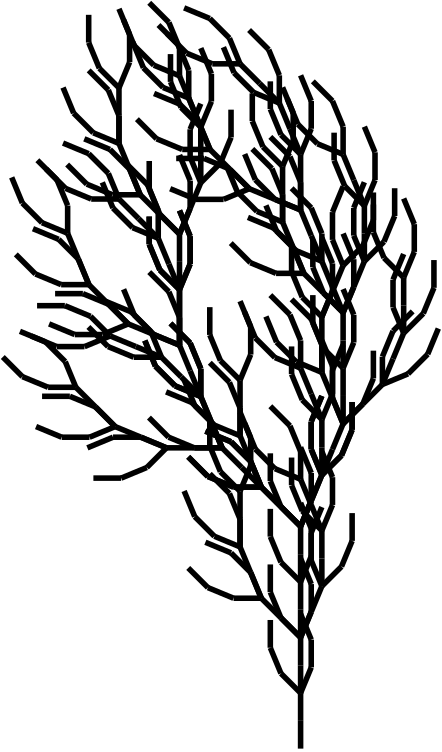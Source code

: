 <?xml version="1.0"?>
<!DOCTYPE ipe SYSTEM "ipe.dtd">
<ipe version="70212" creator="svgtoipe 20240516">
<ipestyle>
<layout paper="183 295" frame="183 295" origin="0 0" crop="no"/>
<opacity name="10%" value="0.10"/>
<opacity name="20%" value="0.20"/>
<opacity name="30%" value="0.30"/>
<opacity name="40%" value="0.40"/>
<opacity name="50%" value="0.50"/>
<opacity name="60%" value="0.60"/>
<opacity name="70%" value="0.70"/>
<opacity name="80%" value="0.80"/>
<opacity name="90%" value="0.90"/>
<pathstyle cap="0" join="0" fillrule="wind"/>
</ipestyle>
<page>
<group matrix="1 0 0 -1 -549 508">
<path stroke="0 0 0" pen="2">
669 495 m 669 485 l
</path>
<path stroke="0 0 0" pen="2">
669 485 m 669 475 l
</path>
<path stroke="0 0 0" pen="2">
669 475 m 661.929 467.929 l
</path>
<path stroke="0 0 0" pen="2">
661.929 467.929 m 658.102 458.69 l
</path>
<path stroke="0 0 0" pen="2">
658.102 458.69 m 658.102 448.69 l
</path>
<path stroke="0 0 0" pen="2">
669 475 m 672.827 465.761 l
</path>
<path stroke="0 0 0" pen="2">
672.827 465.761 m 672.827 455.761 l
</path>
<path stroke="0 0 0" pen="2">
672.827 455.761 m 669 446.522 l
</path>
<path stroke="0 0 0" pen="2">
669 475 m 669 465 l
</path>
<path stroke="0 0 0" pen="2">
669 465 m 669 455 l
</path>
<path stroke="0 0 0" pen="2">
669 455 m 661.929 447.929 l
</path>
<path stroke="0 0 0" pen="2">
661.929 447.929 m 658.102 438.69 l
</path>
<path stroke="0 0 0" pen="2">
658.102 438.69 m 658.102 428.69 l
</path>
<path stroke="0 0 0" pen="2">
669 455 m 672.827 445.761 l
</path>
<path stroke="0 0 0" pen="2">
672.827 445.761 m 672.827 435.761 l
</path>
<path stroke="0 0 0" pen="2">
672.827 435.761 m 669 426.522 l
</path>
<path stroke="0 0 0" pen="2">
669 455 m 661.929 447.929 l
</path>
<path stroke="0 0 0" pen="2">
661.929 447.929 m 654.858 440.858 l
</path>
<path stroke="0 0 0" pen="2">
654.858 440.858 m 644.858 440.858 l
</path>
<path stroke="0 0 0" pen="2">
644.858 440.858 m 635.619 437.031 l
</path>
<path stroke="0 0 0" pen="2">
635.619 437.031 m 628.548 429.96 l
</path>
<path stroke="0 0 0" pen="2">
654.858 440.858 m 651.031 431.619 l
</path>
<path stroke="0 0 0" pen="2">
651.031 431.619 m 643.96 424.548 l
</path>
<path stroke="0 0 0" pen="2">
643.96 424.548 m 634.721 420.721 l
</path>
<path stroke="0 0 0" pen="2">
654.858 440.858 m 651.031 431.619 l
</path>
<path stroke="0 0 0" pen="2">
651.031 431.619 m 647.204 422.38 l
</path>
<path stroke="0 0 0" pen="2">
647.204 422.38 m 637.965 418.553 l
</path>
<path stroke="0 0 0" pen="2">
637.965 418.553 m 630.894 411.482 l
</path>
<path stroke="0 0 0" pen="2">
630.894 411.482 m 627.067 402.244 l
</path>
<path stroke="0 0 0" pen="2">
647.204 422.38 m 647.204 412.38 l
</path>
<path stroke="0 0 0" pen="2">
647.204 412.38 m 643.377 403.141 l
</path>
<path stroke="0 0 0" pen="2">
643.377 403.141 m 636.306 396.07 l
</path>
<path stroke="0 0 0" pen="2">
647.204 422.38 m 647.204 412.38 l
</path>
<path stroke="0 0 0" pen="2">
647.204 412.38 m 647.204 402.38 l
</path>
<path stroke="0 0 0" pen="2">
647.204 402.38 m 640.133 395.309 l
</path>
<path stroke="0 0 0" pen="2">
640.133 395.309 m 636.306 386.07 l
</path>
<path stroke="0 0 0" pen="2">
636.306 386.07 m 636.306 376.07 l
</path>
<path stroke="0 0 0" pen="2">
647.204 402.38 m 651.031 393.141 l
</path>
<path stroke="0 0 0" pen="2">
651.031 393.141 m 651.031 383.141 l
</path>
<path stroke="0 0 0" pen="2">
651.031 383.141 m 647.204 373.903 l
</path>
<path stroke="0 0 0" pen="2">
669 455 m 672.827 445.761 l
</path>
<path stroke="0 0 0" pen="2">
672.827 445.761 m 676.654 436.522 l
</path>
<path stroke="0 0 0" pen="2">
676.654 436.522 m 672.827 427.284 l
</path>
<path stroke="0 0 0" pen="2">
672.827 427.284 m 672.827 417.284 l
</path>
<path stroke="0 0 0" pen="2">
672.827 417.284 m 676.654 408.045 l
</path>
<path stroke="0 0 0" pen="2">
676.654 436.522 m 683.725 429.451 l
</path>
<path stroke="0 0 0" pen="2">
683.725 429.451 m 687.552 420.213 l
</path>
<path stroke="0 0 0" pen="2">
687.552 420.213 m 687.552 410.213 l
</path>
<path stroke="0 0 0" pen="2">
676.654 436.522 m 676.654 426.522 l
</path>
<path stroke="0 0 0" pen="2">
676.654 426.522 m 676.654 416.522 l
</path>
<path stroke="0 0 0" pen="2">
676.654 416.522 m 669.583 409.451 l
</path>
<path stroke="0 0 0" pen="2">
669.583 409.451 m 665.756 400.213 l
</path>
<path stroke="0 0 0" pen="2">
665.756 400.213 m 665.756 390.213 l
</path>
<path stroke="0 0 0" pen="2">
676.654 416.522 m 680.481 407.284 l
</path>
<path stroke="0 0 0" pen="2">
680.481 407.284 m 680.481 397.284 l
</path>
<path stroke="0 0 0" pen="2">
680.481 397.284 m 676.654 388.045 l
</path>
<path stroke="0 0 0" pen="2">
676.654 416.522 m 672.827 407.284 l
</path>
<path stroke="0 0 0" pen="2">
672.827 407.284 m 669 398.045 l
</path>
<path stroke="0 0 0" pen="2">
669 398.045 m 659.761 394.218 l
</path>
<path stroke="0 0 0" pen="2">
659.761 394.218 m 652.69 387.147 l
</path>
<path stroke="0 0 0" pen="2">
652.69 387.147 m 648.863 377.908 l
</path>
<path stroke="0 0 0" pen="2">
669 398.045 m 669 388.045 l
</path>
<path stroke="0 0 0" pen="2">
669 388.045 m 665.173 378.806 l
</path>
<path stroke="0 0 0" pen="2">
665.173 378.806 m 658.102 371.735 l
</path>
<path stroke="0 0 0" pen="2">
669 455 m 669 445 l
</path>
<path stroke="0 0 0" pen="2">
669 445 m 669 435 l
</path>
<path stroke="0 0 0" pen="2">
669 435 m 661.929 427.929 l
</path>
<path stroke="0 0 0" pen="2">
661.929 427.929 m 658.102 418.69 l
</path>
<path stroke="0 0 0" pen="2">
658.102 418.69 m 658.102 408.69 l
</path>
<path stroke="0 0 0" pen="2">
669 435 m 672.827 425.761 l
</path>
<path stroke="0 0 0" pen="2">
672.827 425.761 m 672.827 415.761 l
</path>
<path stroke="0 0 0" pen="2">
672.827 415.761 m 669 406.522 l
</path>
<path stroke="0 0 0" pen="2">
669 435 m 669 425 l
</path>
<path stroke="0 0 0" pen="2">
669 425 m 669 415 l
</path>
<path stroke="0 0 0" pen="2">
669 415 m 661.929 407.929 l
</path>
<path stroke="0 0 0" pen="2">
661.929 407.929 m 658.102 398.69 l
</path>
<path stroke="0 0 0" pen="2">
658.102 398.69 m 658.102 388.69 l
</path>
<path stroke="0 0 0" pen="2">
669 415 m 672.827 405.761 l
</path>
<path stroke="0 0 0" pen="2">
672.827 405.761 m 672.827 395.761 l
</path>
<path stroke="0 0 0" pen="2">
672.827 395.761 m 669 386.522 l
</path>
<path stroke="0 0 0" pen="2">
669 415 m 661.929 407.929 l
</path>
<path stroke="0 0 0" pen="2">
661.929 407.929 m 654.858 400.858 l
</path>
<path stroke="0 0 0" pen="2">
654.858 400.858 m 644.858 400.858 l
</path>
<path stroke="0 0 0" pen="2">
644.858 400.858 m 635.619 397.031 l
</path>
<path stroke="0 0 0" pen="2">
635.619 397.031 m 628.548 389.96 l
</path>
<path stroke="0 0 0" pen="2">
654.858 400.858 m 651.031 391.619 l
</path>
<path stroke="0 0 0" pen="2">
651.031 391.619 m 643.96 384.548 l
</path>
<path stroke="0 0 0" pen="2">
643.96 384.548 m 634.721 380.721 l
</path>
<path stroke="0 0 0" pen="2">
654.858 400.858 m 651.031 391.619 l
</path>
<path stroke="0 0 0" pen="2">
651.031 391.619 m 647.204 382.38 l
</path>
<path stroke="0 0 0" pen="2">
647.204 382.38 m 637.965 378.553 l
</path>
<path stroke="0 0 0" pen="2">
637.965 378.553 m 630.894 371.482 l
</path>
<path stroke="0 0 0" pen="2">
630.894 371.482 m 627.067 362.244 l
</path>
<path stroke="0 0 0" pen="2">
647.204 382.38 m 647.204 372.38 l
</path>
<path stroke="0 0 0" pen="2">
647.204 372.38 m 643.377 363.141 l
</path>
<path stroke="0 0 0" pen="2">
643.377 363.141 m 636.306 356.07 l
</path>
<path stroke="0 0 0" pen="2">
647.204 382.38 m 647.204 372.38 l
</path>
<path stroke="0 0 0" pen="2">
647.204 372.38 m 647.204 362.38 l
</path>
<path stroke="0 0 0" pen="2">
647.204 362.38 m 640.133 355.309 l
</path>
<path stroke="0 0 0" pen="2">
640.133 355.309 m 636.306 346.07 l
</path>
<path stroke="0 0 0" pen="2">
636.306 346.07 m 636.306 336.07 l
</path>
<path stroke="0 0 0" pen="2">
647.204 362.38 m 651.031 353.141 l
</path>
<path stroke="0 0 0" pen="2">
651.031 353.141 m 651.031 343.141 l
</path>
<path stroke="0 0 0" pen="2">
651.031 343.141 m 647.204 333.903 l
</path>
<path stroke="0 0 0" pen="2">
669 415 m 672.827 405.761 l
</path>
<path stroke="0 0 0" pen="2">
672.827 405.761 m 676.654 396.522 l
</path>
<path stroke="0 0 0" pen="2">
676.654 396.522 m 672.827 387.284 l
</path>
<path stroke="0 0 0" pen="2">
672.827 387.284 m 672.827 377.284 l
</path>
<path stroke="0 0 0" pen="2">
672.827 377.284 m 676.654 368.045 l
</path>
<path stroke="0 0 0" pen="2">
676.654 396.522 m 683.725 389.451 l
</path>
<path stroke="0 0 0" pen="2">
683.725 389.451 m 687.552 380.213 l
</path>
<path stroke="0 0 0" pen="2">
687.552 380.213 m 687.552 370.213 l
</path>
<path stroke="0 0 0" pen="2">
676.654 396.522 m 676.654 386.522 l
</path>
<path stroke="0 0 0" pen="2">
676.654 386.522 m 676.654 376.522 l
</path>
<path stroke="0 0 0" pen="2">
676.654 376.522 m 669.583 369.451 l
</path>
<path stroke="0 0 0" pen="2">
669.583 369.451 m 665.756 360.213 l
</path>
<path stroke="0 0 0" pen="2">
665.756 360.213 m 665.756 350.213 l
</path>
<path stroke="0 0 0" pen="2">
676.654 376.522 m 680.481 367.284 l
</path>
<path stroke="0 0 0" pen="2">
680.481 367.284 m 680.481 357.284 l
</path>
<path stroke="0 0 0" pen="2">
680.481 357.284 m 676.654 348.045 l
</path>
<path stroke="0 0 0" pen="2">
676.654 376.522 m 672.827 367.284 l
</path>
<path stroke="0 0 0" pen="2">
672.827 367.284 m 669 358.045 l
</path>
<path stroke="0 0 0" pen="2">
669 358.045 m 659.761 354.218 l
</path>
<path stroke="0 0 0" pen="2">
659.761 354.218 m 652.69 347.147 l
</path>
<path stroke="0 0 0" pen="2">
652.69 347.147 m 648.863 337.908 l
</path>
<path stroke="0 0 0" pen="2">
669 358.045 m 669 348.045 l
</path>
<path stroke="0 0 0" pen="2">
669 348.045 m 665.173 338.806 l
</path>
<path stroke="0 0 0" pen="2">
665.173 338.806 m 658.102 331.735 l
</path>
<path stroke="0 0 0" pen="2">
669 415 m 661.929 407.929 l
</path>
<path stroke="0 0 0" pen="2">
661.929 407.929 m 654.858 400.858 l
</path>
<path stroke="0 0 0" pen="2">
654.858 400.858 m 644.858 400.858 l
</path>
<path stroke="0 0 0" pen="2">
644.858 400.858 m 635.619 397.031 l
</path>
<path stroke="0 0 0" pen="2">
635.619 397.031 m 628.548 389.96 l
</path>
<path stroke="0 0 0" pen="2">
654.858 400.858 m 651.031 391.619 l
</path>
<path stroke="0 0 0" pen="2">
651.031 391.619 m 643.96 384.548 l
</path>
<path stroke="0 0 0" pen="2">
643.96 384.548 m 634.721 380.721 l
</path>
<path stroke="0 0 0" pen="2">
654.858 400.858 m 647.787 393.787 l
</path>
<path stroke="0 0 0" pen="2">
647.787 393.787 m 640.716 386.716 l
</path>
<path stroke="0 0 0" pen="2">
640.716 386.716 m 630.716 386.716 l
</path>
<path stroke="0 0 0" pen="2">
630.716 386.716 m 621.477 382.889 l
</path>
<path stroke="0 0 0" pen="2">
621.477 382.889 m 614.406 375.818 l
</path>
<path stroke="0 0 0" pen="2">
640.716 386.716 m 636.889 377.477 l
</path>
<path stroke="0 0 0" pen="2">
636.889 377.477 m 629.818 370.406 l
</path>
<path stroke="0 0 0" pen="2">
629.818 370.406 m 620.579 366.579 l
</path>
<path stroke="0 0 0" pen="2">
640.716 386.716 m 630.716 386.716 l
</path>
<path stroke="0 0 0" pen="2">
630.716 386.716 m 620.716 386.716 l
</path>
<path stroke="0 0 0" pen="2">
620.716 386.716 m 613.645 393.787 l
</path>
<path stroke="0 0 0" pen="2">
613.645 393.787 m 604.406 397.614 l
</path>
<path stroke="0 0 0" pen="2">
604.406 397.614 m 594.406 397.614 l
</path>
<path stroke="0 0 0" pen="2">
620.716 386.716 m 611.477 382.889 l
</path>
<path stroke="0 0 0" pen="2">
611.477 382.889 m 601.477 382.889 l
</path>
<path stroke="0 0 0" pen="2">
601.477 382.889 m 592.238 386.716 l
</path>
<path stroke="0 0 0" pen="2">
620.716 386.716 m 611.477 382.889 l
</path>
<path stroke="0 0 0" pen="2">
611.477 382.889 m 602.238 379.062 l
</path>
<path stroke="0 0 0" pen="2">
602.238 379.062 m 592.999 382.889 l
</path>
<path stroke="0 0 0" pen="2">
592.999 382.889 m 582.999 382.889 l
</path>
<path stroke="0 0 0" pen="2">
582.999 382.889 m 573.761 379.062 l
</path>
<path stroke="0 0 0" pen="2">
602.238 379.062 m 595.167 371.991 l
</path>
<path stroke="0 0 0" pen="2">
595.167 371.991 m 585.928 368.164 l
</path>
<path stroke="0 0 0" pen="2">
585.928 368.164 m 575.928 368.164 l
</path>
<path stroke="0 0 0" pen="2">
602.238 379.062 m 595.167 371.991 l
</path>
<path stroke="0 0 0" pen="2">
595.167 371.991 m 588.096 364.92 l
</path>
<path stroke="0 0 0" pen="2">
588.096 364.92 m 578.096 364.92 l
</path>
<path stroke="0 0 0" pen="2">
578.096 364.92 m 568.857 361.093 l
</path>
<path stroke="0 0 0" pen="2">
568.857 361.093 m 561.786 354.022 l
</path>
<path stroke="0 0 0" pen="2">
588.096 364.92 m 584.269 355.681 l
</path>
<path stroke="0 0 0" pen="2">
584.269 355.681 m 577.198 348.61 l
</path>
<path stroke="0 0 0" pen="2">
577.198 348.61 m 567.959 344.783 l
</path>
<path stroke="0 0 0" pen="2">
640.716 386.716 m 636.889 377.477 l
</path>
<path stroke="0 0 0" pen="2">
636.889 377.477 m 633.062 368.238 l
</path>
<path stroke="0 0 0" pen="2">
633.062 368.238 m 623.823 364.411 l
</path>
<path stroke="0 0 0" pen="2">
623.823 364.411 m 616.752 357.34 l
</path>
<path stroke="0 0 0" pen="2">
616.752 357.34 m 612.925 348.101 l
</path>
<path stroke="0 0 0" pen="2">
633.062 368.238 m 633.062 358.238 l
</path>
<path stroke="0 0 0" pen="2">
633.062 358.238 m 629.235 348.999 l
</path>
<path stroke="0 0 0" pen="2">
629.235 348.999 m 622.164 341.928 l
</path>
<path stroke="0 0 0" pen="2">
633.062 368.238 m 625.991 361.167 l
</path>
<path stroke="0 0 0" pen="2">
625.991 361.167 m 618.92 354.096 l
</path>
<path stroke="0 0 0" pen="2">
618.92 354.096 m 608.92 354.096 l
</path>
<path stroke="0 0 0" pen="2">
608.92 354.096 m 599.681 350.269 l
</path>
<path stroke="0 0 0" pen="2">
599.681 350.269 m 592.61 343.198 l
</path>
<path stroke="0 0 0" pen="2">
618.92 354.096 m 615.093 344.857 l
</path>
<path stroke="0 0 0" pen="2">
615.093 344.857 m 608.022 337.786 l
</path>
<path stroke="0 0 0" pen="2">
608.022 337.786 m 598.783 333.959 l
</path>
<path stroke="0 0 0" pen="2">
618.92 354.096 m 609.681 350.269 l
</path>
<path stroke="0 0 0" pen="2">
609.681 350.269 m 600.442 346.442 l
</path>
<path stroke="0 0 0" pen="2">
600.442 346.442 m 591.204 350.269 l
</path>
<path stroke="0 0 0" pen="2">
591.204 350.269 m 581.204 350.269 l
</path>
<path stroke="0 0 0" pen="2">
581.204 350.269 m 571.965 346.442 l
</path>
<path stroke="0 0 0" pen="2">
600.442 346.442 m 593.371 339.371 l
</path>
<path stroke="0 0 0" pen="2">
593.371 339.371 m 584.132 335.544 l
</path>
<path stroke="0 0 0" pen="2">
584.132 335.544 m 574.132 335.544 l
</path>
<path stroke="0 0 0" pen="2">
640.716 386.716 m 636.889 377.477 l
</path>
<path stroke="0 0 0" pen="2">
636.889 377.477 m 633.062 368.238 l
</path>
<path stroke="0 0 0" pen="2">
633.062 368.238 m 623.823 364.411 l
</path>
<path stroke="0 0 0" pen="2">
623.823 364.411 m 616.752 357.34 l
</path>
<path stroke="0 0 0" pen="2">
616.752 357.34 m 612.925 348.101 l
</path>
<path stroke="0 0 0" pen="2">
633.062 368.238 m 633.062 358.238 l
</path>
<path stroke="0 0 0" pen="2">
633.062 358.238 m 629.235 348.999 l
</path>
<path stroke="0 0 0" pen="2">
629.235 348.999 m 622.164 341.928 l
</path>
<path stroke="0 0 0" pen="2">
633.062 368.238 m 629.235 358.999 l
</path>
<path stroke="0 0 0" pen="2">
629.235 358.999 m 625.408 349.761 l
</path>
<path stroke="0 0 0" pen="2">
625.408 349.761 m 616.17 345.934 l
</path>
<path stroke="0 0 0" pen="2">
616.17 345.934 m 609.099 338.863 l
</path>
<path stroke="0 0 0" pen="2">
609.099 338.863 m 605.272 329.624 l
</path>
<path stroke="0 0 0" pen="2">
625.408 349.761 m 625.408 339.761 l
</path>
<path stroke="0 0 0" pen="2">
625.408 339.761 m 621.582 330.522 l
</path>
<path stroke="0 0 0" pen="2">
621.582 330.522 m 614.51 323.451 l
</path>
<path stroke="0 0 0" pen="2">
625.408 349.761 m 616.17 345.934 l
</path>
<path stroke="0 0 0" pen="2">
616.17 345.934 m 606.931 342.107 l
</path>
<path stroke="0 0 0" pen="2">
606.931 342.107 m 597.692 345.934 l
</path>
<path stroke="0 0 0" pen="2">
597.692 345.934 m 587.692 345.934 l
</path>
<path stroke="0 0 0" pen="2">
587.692 345.934 m 578.453 342.107 l
</path>
<path stroke="0 0 0" pen="2">
606.931 342.107 m 599.86 335.036 l
</path>
<path stroke="0 0 0" pen="2">
599.86 335.036 m 590.621 331.209 l
</path>
<path stroke="0 0 0" pen="2">
590.621 331.209 m 580.621 331.209 l
</path>
<path stroke="0 0 0" pen="2">
606.931 342.107 m 599.86 335.036 l
</path>
<path stroke="0 0 0" pen="2">
599.86 335.036 m 592.789 327.965 l
</path>
<path stroke="0 0 0" pen="2">
592.789 327.965 m 582.789 327.965 l
</path>
<path stroke="0 0 0" pen="2">
582.789 327.965 m 573.55 324.138 l
</path>
<path stroke="0 0 0" pen="2">
573.55 324.138 m 566.479 317.067 l
</path>
<path stroke="0 0 0" pen="2">
592.789 327.965 m 588.962 318.726 l
</path>
<path stroke="0 0 0" pen="2">
588.962 318.726 m 581.891 311.655 l
</path>
<path stroke="0 0 0" pen="2">
581.891 311.655 m 572.652 307.828 l
</path>
<path stroke="0 0 0" pen="2">
592.789 327.965 m 588.962 318.726 l
</path>
<path stroke="0 0 0" pen="2">
588.962 318.726 m 585.135 309.487 l
</path>
<path stroke="0 0 0" pen="2">
585.135 309.487 m 575.896 305.66 l
</path>
<path stroke="0 0 0" pen="2">
575.896 305.66 m 568.825 298.589 l
</path>
<path stroke="0 0 0" pen="2">
568.825 298.589 m 564.998 289.35 l
</path>
<path stroke="0 0 0" pen="2">
585.135 309.487 m 585.135 299.487 l
</path>
<path stroke="0 0 0" pen="2">
585.135 299.487 m 581.308 290.248 l
</path>
<path stroke="0 0 0" pen="2">
581.308 290.248 m 574.237 283.177 l
</path>
<path stroke="0 0 0" pen="2">
625.408 349.761 m 625.408 339.761 l
</path>
<path stroke="0 0 0" pen="2">
625.408 339.761 m 625.408 329.761 l
</path>
<path stroke="0 0 0" pen="2">
625.408 329.761 m 618.337 322.689 l
</path>
<path stroke="0 0 0" pen="2">
618.337 322.689 m 614.51 313.451 l
</path>
<path stroke="0 0 0" pen="2">
614.51 313.451 m 614.51 303.451 l
</path>
<path stroke="0 0 0" pen="2">
625.408 329.761 m 629.235 320.522 l
</path>
<path stroke="0 0 0" pen="2">
629.235 320.522 m 629.235 310.522 l
</path>
<path stroke="0 0 0" pen="2">
629.235 310.522 m 625.408 301.283 l
</path>
<path stroke="0 0 0" pen="2">
625.408 329.761 m 621.582 320.522 l
</path>
<path stroke="0 0 0" pen="2">
621.582 320.522 m 617.755 311.283 l
</path>
<path stroke="0 0 0" pen="2">
617.755 311.283 m 608.516 307.456 l
</path>
<path stroke="0 0 0" pen="2">
608.516 307.456 m 601.445 300.385 l
</path>
<path stroke="0 0 0" pen="2">
601.445 300.385 m 597.618 291.146 l
</path>
<path stroke="0 0 0" pen="2">
617.755 311.283 m 617.755 301.283 l
</path>
<path stroke="0 0 0" pen="2">
617.755 301.283 m 613.928 292.044 l
</path>
<path stroke="0 0 0" pen="2">
613.928 292.044 m 606.857 284.973 l
</path>
<path stroke="0 0 0" pen="2">
617.755 311.283 m 610.684 304.212 l
</path>
<path stroke="0 0 0" pen="2">
610.684 304.212 m 603.613 297.141 l
</path>
<path stroke="0 0 0" pen="2">
603.613 297.141 m 593.613 297.141 l
</path>
<path stroke="0 0 0" pen="2">
593.613 297.141 m 584.374 293.314 l
</path>
<path stroke="0 0 0" pen="2">
584.374 293.314 m 577.303 286.243 l
</path>
<path stroke="0 0 0" pen="2">
603.613 297.141 m 599.786 287.902 l
</path>
<path stroke="0 0 0" pen="2">
599.786 287.902 m 592.715 280.831 l
</path>
<path stroke="0 0 0" pen="2">
592.715 280.831 m 583.476 277.004 l
</path>
<path stroke="0 0 0" pen="2">
625.408 349.761 m 625.408 339.761 l
</path>
<path stroke="0 0 0" pen="2">
625.408 339.761 m 625.408 329.761 l
</path>
<path stroke="0 0 0" pen="2">
625.408 329.761 m 618.337 322.689 l
</path>
<path stroke="0 0 0" pen="2">
618.337 322.689 m 614.51 313.451 l
</path>
<path stroke="0 0 0" pen="2">
614.51 313.451 m 614.51 303.451 l
</path>
<path stroke="0 0 0" pen="2">
625.408 329.761 m 629.235 320.522 l
</path>
<path stroke="0 0 0" pen="2">
629.235 320.522 m 629.235 310.522 l
</path>
<path stroke="0 0 0" pen="2">
629.235 310.522 m 625.408 301.283 l
</path>
<path stroke="0 0 0" pen="2">
625.408 329.761 m 625.408 319.761 l
</path>
<path stroke="0 0 0" pen="2">
625.408 319.761 m 625.408 309.761 l
</path>
<path stroke="0 0 0" pen="2">
625.408 309.761 m 618.337 302.689 l
</path>
<path stroke="0 0 0" pen="2">
618.337 302.689 m 614.51 293.451 l
</path>
<path stroke="0 0 0" pen="2">
614.51 293.451 m 614.51 283.451 l
</path>
<path stroke="0 0 0" pen="2">
625.408 309.761 m 629.235 300.522 l
</path>
<path stroke="0 0 0" pen="2">
629.235 300.522 m 629.235 290.522 l
</path>
<path stroke="0 0 0" pen="2">
629.235 290.522 m 625.408 281.283 l
</path>
<path stroke="0 0 0" pen="2">
625.408 309.761 m 618.337 302.689 l
</path>
<path stroke="0 0 0" pen="2">
618.337 302.689 m 611.266 295.618 l
</path>
<path stroke="0 0 0" pen="2">
611.266 295.618 m 601.266 295.618 l
</path>
<path stroke="0 0 0" pen="2">
601.266 295.618 m 592.027 291.792 l
</path>
<path stroke="0 0 0" pen="2">
592.027 291.792 m 584.956 284.721 l
</path>
<path stroke="0 0 0" pen="2">
611.266 295.618 m 607.439 286.38 l
</path>
<path stroke="0 0 0" pen="2">
607.439 286.38 m 600.368 279.309 l
</path>
<path stroke="0 0 0" pen="2">
600.368 279.309 m 591.13 275.482 l
</path>
<path stroke="0 0 0" pen="2">
611.266 295.618 m 607.439 286.38 l
</path>
<path stroke="0 0 0" pen="2">
607.439 286.38 m 603.613 277.141 l
</path>
<path stroke="0 0 0" pen="2">
603.613 277.141 m 594.374 273.314 l
</path>
<path stroke="0 0 0" pen="2">
594.374 273.314 m 587.303 266.243 l
</path>
<path stroke="0 0 0" pen="2">
587.303 266.243 m 583.476 257.004 l
</path>
<path stroke="0 0 0" pen="2">
603.613 277.141 m 603.613 267.141 l
</path>
<path stroke="0 0 0" pen="2">
603.613 267.141 m 599.786 257.902 l
</path>
<path stroke="0 0 0" pen="2">
599.786 257.902 m 592.715 250.831 l
</path>
<path stroke="0 0 0" pen="2">
603.613 277.141 m 603.613 267.141 l
</path>
<path stroke="0 0 0" pen="2">
603.613 267.141 m 603.613 257.141 l
</path>
<path stroke="0 0 0" pen="2">
603.613 257.141 m 596.542 250.07 l
</path>
<path stroke="0 0 0" pen="2">
596.542 250.07 m 592.715 240.831 l
</path>
<path stroke="0 0 0" pen="2">
592.715 240.831 m 592.715 230.831 l
</path>
<path stroke="0 0 0" pen="2">
603.613 257.141 m 607.439 247.902 l
</path>
<path stroke="0 0 0" pen="2">
607.439 247.902 m 607.439 237.902 l
</path>
<path stroke="0 0 0" pen="2">
607.439 237.902 m 603.613 228.663 l
</path>
<path stroke="0 0 0" pen="2">
625.408 309.761 m 629.235 300.522 l
</path>
<path stroke="0 0 0" pen="2">
629.235 300.522 m 633.062 291.283 l
</path>
<path stroke="0 0 0" pen="2">
633.062 291.283 m 629.235 282.044 l
</path>
<path stroke="0 0 0" pen="2">
629.235 282.044 m 629.235 272.044 l
</path>
<path stroke="0 0 0" pen="2">
629.235 272.044 m 633.062 262.805 l
</path>
<path stroke="0 0 0" pen="2">
633.062 291.283 m 640.133 284.212 l
</path>
<path stroke="0 0 0" pen="2">
640.133 284.212 m 643.96 274.973 l
</path>
<path stroke="0 0 0" pen="2">
643.96 274.973 m 643.96 264.973 l
</path>
<path stroke="0 0 0" pen="2">
633.062 291.283 m 633.062 281.283 l
</path>
<path stroke="0 0 0" pen="2">
633.062 281.283 m 633.062 271.283 l
</path>
<path stroke="0 0 0" pen="2">
633.062 271.283 m 625.991 264.212 l
</path>
<path stroke="0 0 0" pen="2">
625.991 264.212 m 622.164 254.973 l
</path>
<path stroke="0 0 0" pen="2">
622.164 254.973 m 622.164 244.973 l
</path>
<path stroke="0 0 0" pen="2">
633.062 271.283 m 636.889 262.044 l
</path>
<path stroke="0 0 0" pen="2">
636.889 262.044 m 636.889 252.044 l
</path>
<path stroke="0 0 0" pen="2">
636.889 252.044 m 633.062 242.805 l
</path>
<path stroke="0 0 0" pen="2">
633.062 271.283 m 629.235 262.044 l
</path>
<path stroke="0 0 0" pen="2">
629.235 262.044 m 625.408 252.805 l
</path>
<path stroke="0 0 0" pen="2">
625.408 252.805 m 616.17 248.979 l
</path>
<path stroke="0 0 0" pen="2">
616.17 248.979 m 609.099 241.907 l
</path>
<path stroke="0 0 0" pen="2">
609.099 241.907 m 605.272 232.669 l
</path>
<path stroke="0 0 0" pen="2">
625.408 252.805 m 625.408 242.805 l
</path>
<path stroke="0 0 0" pen="2">
625.408 242.805 m 621.582 233.567 l
</path>
<path stroke="0 0 0" pen="2">
621.582 233.567 m 614.51 226.496 l
</path>
<path stroke="0 0 0" pen="2">
669 415 m 672.827 405.761 l
</path>
<path stroke="0 0 0" pen="2">
672.827 405.761 m 676.654 396.522 l
</path>
<path stroke="0 0 0" pen="2">
676.654 396.522 m 672.827 387.284 l
</path>
<path stroke="0 0 0" pen="2">
672.827 387.284 m 672.827 377.284 l
</path>
<path stroke="0 0 0" pen="2">
672.827 377.284 m 676.654 368.045 l
</path>
<path stroke="0 0 0" pen="2">
676.654 396.522 m 683.725 389.451 l
</path>
<path stroke="0 0 0" pen="2">
683.725 389.451 m 687.552 380.213 l
</path>
<path stroke="0 0 0" pen="2">
687.552 380.213 m 687.552 370.213 l
</path>
<path stroke="0 0 0" pen="2">
676.654 396.522 m 680.481 387.284 l
</path>
<path stroke="0 0 0" pen="2">
680.481 387.284 m 684.307 378.045 l
</path>
<path stroke="0 0 0" pen="2">
684.307 378.045 m 680.481 368.806 l
</path>
<path stroke="0 0 0" pen="2">
680.481 368.806 m 680.481 358.806 l
</path>
<path stroke="0 0 0" pen="2">
680.481 358.806 m 684.307 349.567 l
</path>
<path stroke="0 0 0" pen="2">
684.307 378.045 m 691.378 370.974 l
</path>
<path stroke="0 0 0" pen="2">
691.378 370.974 m 695.205 361.735 l
</path>
<path stroke="0 0 0" pen="2">
695.205 361.735 m 695.205 351.735 l
</path>
<path stroke="0 0 0" pen="2">
684.307 378.045 m 680.481 368.806 l
</path>
<path stroke="0 0 0" pen="2">
680.481 368.806 m 676.654 359.567 l
</path>
<path stroke="0 0 0" pen="2">
676.654 359.567 m 667.415 355.74 l
</path>
<path stroke="0 0 0" pen="2">
667.415 355.74 m 660.344 348.669 l
</path>
<path stroke="0 0 0" pen="2">
660.344 348.669 m 656.517 339.431 l
</path>
<path stroke="0 0 0" pen="2">
676.654 359.567 m 676.654 349.567 l
</path>
<path stroke="0 0 0" pen="2">
676.654 349.567 m 672.827 340.328 l
</path>
<path stroke="0 0 0" pen="2">
672.827 340.328 m 665.756 333.257 l
</path>
<path stroke="0 0 0" pen="2">
676.654 359.567 m 676.654 349.567 l
</path>
<path stroke="0 0 0" pen="2">
676.654 349.567 m 676.654 339.567 l
</path>
<path stroke="0 0 0" pen="2">
676.654 339.567 m 669.583 332.496 l
</path>
<path stroke="0 0 0" pen="2">
669.583 332.496 m 665.756 323.257 l
</path>
<path stroke="0 0 0" pen="2">
665.756 323.257 m 665.756 313.257 l
</path>
<path stroke="0 0 0" pen="2">
676.654 339.567 m 680.481 330.328 l
</path>
<path stroke="0 0 0" pen="2">
680.481 330.328 m 680.481 320.328 l
</path>
<path stroke="0 0 0" pen="2">
680.481 320.328 m 676.654 311.09 l
</path>
<path stroke="0 0 0" pen="2">
676.654 339.567 m 680.481 330.328 l
</path>
<path stroke="0 0 0" pen="2">
680.481 330.328 m 684.307 321.09 l
</path>
<path stroke="0 0 0" pen="2">
684.307 321.09 m 680.481 311.851 l
</path>
<path stroke="0 0 0" pen="2">
680.481 311.851 m 680.481 301.851 l
</path>
<path stroke="0 0 0" pen="2">
680.481 301.851 m 684.307 292.612 l
</path>
<path stroke="0 0 0" pen="2">
684.307 321.09 m 691.378 314.019 l
</path>
<path stroke="0 0 0" pen="2">
691.378 314.019 m 695.205 304.78 l
</path>
<path stroke="0 0 0" pen="2">
695.205 304.78 m 695.205 294.78 l
</path>
<path stroke="0 0 0" pen="2">
684.307 378.045 m 691.378 370.974 l
</path>
<path stroke="0 0 0" pen="2">
691.378 370.974 m 698.449 363.903 l
</path>
<path stroke="0 0 0" pen="2">
698.449 363.903 m 698.449 353.903 l
</path>
<path stroke="0 0 0" pen="2">
698.449 353.903 m 702.276 344.664 l
</path>
<path stroke="0 0 0" pen="2">
702.276 344.664 m 709.347 337.593 l
</path>
<path stroke="0 0 0" pen="2">
698.449 363.903 m 707.688 360.076 l
</path>
<path stroke="0 0 0" pen="2">
707.688 360.076 m 714.759 353.005 l
</path>
<path stroke="0 0 0" pen="2">
714.759 353.005 m 718.586 343.766 l
</path>
<path stroke="0 0 0" pen="2">
698.449 363.903 m 702.276 354.664 l
</path>
<path stroke="0 0 0" pen="2">
702.276 354.664 m 706.103 345.425 l
</path>
<path stroke="0 0 0" pen="2">
706.103 345.425 m 702.276 336.186 l
</path>
<path stroke="0 0 0" pen="2">
702.276 336.186 m 702.276 326.186 l
</path>
<path stroke="0 0 0" pen="2">
702.276 326.186 m 706.103 316.948 l
</path>
<path stroke="0 0 0" pen="2">
706.103 345.425 m 713.174 338.354 l
</path>
<path stroke="0 0 0" pen="2">
713.174 338.354 m 717.001 329.115 l
</path>
<path stroke="0 0 0" pen="2">
717.001 329.115 m 717.001 319.115 l
</path>
<path stroke="0 0 0" pen="2">
706.103 345.425 m 706.103 335.425 l
</path>
<path stroke="0 0 0" pen="2">
706.103 335.425 m 706.103 325.425 l
</path>
<path stroke="0 0 0" pen="2">
706.103 325.425 m 699.032 318.354 l
</path>
<path stroke="0 0 0" pen="2">
699.032 318.354 m 695.205 309.115 l
</path>
<path stroke="0 0 0" pen="2">
695.205 309.115 m 695.205 299.115 l
</path>
<path stroke="0 0 0" pen="2">
706.103 325.425 m 709.93 316.186 l
</path>
<path stroke="0 0 0" pen="2">
709.93 316.186 m 709.93 306.186 l
</path>
<path stroke="0 0 0" pen="2">
709.93 306.186 m 706.103 296.948 l
</path>
<path stroke="0 0 0" pen="2">
684.307 378.045 m 684.307 368.045 l
</path>
<path stroke="0 0 0" pen="2">
684.307 368.045 m 684.307 358.045 l
</path>
<path stroke="0 0 0" pen="2">
684.307 358.045 m 677.236 350.974 l
</path>
<path stroke="0 0 0" pen="2">
677.236 350.974 m 673.409 341.735 l
</path>
<path stroke="0 0 0" pen="2">
673.409 341.735 m 673.409 331.735 l
</path>
<path stroke="0 0 0" pen="2">
684.307 358.045 m 688.134 348.806 l
</path>
<path stroke="0 0 0" pen="2">
688.134 348.806 m 688.134 338.806 l
</path>
<path stroke="0 0 0" pen="2">
688.134 338.806 m 684.307 329.567 l
</path>
<path stroke="0 0 0" pen="2">
684.307 358.045 m 684.307 348.045 l
</path>
<path stroke="0 0 0" pen="2">
684.307 348.045 m 684.307 338.045 l
</path>
<path stroke="0 0 0" pen="2">
684.307 338.045 m 677.236 330.974 l
</path>
<path stroke="0 0 0" pen="2">
677.236 330.974 m 673.409 321.735 l
</path>
<path stroke="0 0 0" pen="2">
673.409 321.735 m 673.409 311.735 l
</path>
<path stroke="0 0 0" pen="2">
684.307 338.045 m 688.134 328.806 l
</path>
<path stroke="0 0 0" pen="2">
688.134 328.806 m 688.134 318.806 l
</path>
<path stroke="0 0 0" pen="2">
688.134 318.806 m 684.307 309.567 l
</path>
<path stroke="0 0 0" pen="2">
684.307 338.045 m 677.236 330.974 l
</path>
<path stroke="0 0 0" pen="2">
677.236 330.974 m 670.165 323.903 l
</path>
<path stroke="0 0 0" pen="2">
670.165 323.903 m 660.165 323.903 l
</path>
<path stroke="0 0 0" pen="2">
660.165 323.903 m 650.926 320.076 l
</path>
<path stroke="0 0 0" pen="2">
650.926 320.076 m 643.855 313.005 l
</path>
<path stroke="0 0 0" pen="2">
670.165 323.903 m 666.338 314.664 l
</path>
<path stroke="0 0 0" pen="2">
666.338 314.664 m 659.267 307.593 l
</path>
<path stroke="0 0 0" pen="2">
659.267 307.593 m 650.029 303.766 l
</path>
<path stroke="0 0 0" pen="2">
670.165 323.903 m 666.338 314.664 l
</path>
<path stroke="0 0 0" pen="2">
666.338 314.664 m 662.512 305.425 l
</path>
<path stroke="0 0 0" pen="2">
662.512 305.425 m 653.273 301.598 l
</path>
<path stroke="0 0 0" pen="2">
653.273 301.598 m 646.202 294.527 l
</path>
<path stroke="0 0 0" pen="2">
646.202 294.527 m 642.375 285.288 l
</path>
<path stroke="0 0 0" pen="2">
662.512 305.425 m 662.512 295.425 l
</path>
<path stroke="0 0 0" pen="2">
662.512 295.425 m 658.685 286.186 l
</path>
<path stroke="0 0 0" pen="2">
658.685 286.186 m 651.614 279.115 l
</path>
<path stroke="0 0 0" pen="2">
662.512 305.425 m 662.512 295.425 l
</path>
<path stroke="0 0 0" pen="2">
662.512 295.425 m 662.512 285.425 l
</path>
<path stroke="0 0 0" pen="2">
662.512 285.425 m 655.44 278.354 l
</path>
<path stroke="0 0 0" pen="2">
655.44 278.354 m 651.614 269.115 l
</path>
<path stroke="0 0 0" pen="2">
651.614 269.115 m 651.614 259.115 l
</path>
<path stroke="0 0 0" pen="2">
662.512 285.425 m 666.338 276.186 l
</path>
<path stroke="0 0 0" pen="2">
666.338 276.186 m 666.338 266.186 l
</path>
<path stroke="0 0 0" pen="2">
666.338 266.186 m 662.512 256.948 l
</path>
<path stroke="0 0 0" pen="2">
684.307 338.045 m 688.134 328.806 l
</path>
<path stroke="0 0 0" pen="2">
688.134 328.806 m 691.961 319.567 l
</path>
<path stroke="0 0 0" pen="2">
691.961 319.567 m 688.134 310.328 l
</path>
<path stroke="0 0 0" pen="2">
688.134 310.328 m 688.134 300.328 l
</path>
<path stroke="0 0 0" pen="2">
688.134 300.328 m 691.961 291.09 l
</path>
<path stroke="0 0 0" pen="2">
691.961 319.567 m 699.032 312.496 l
</path>
<path stroke="0 0 0" pen="2">
699.032 312.496 m 702.859 303.257 l
</path>
<path stroke="0 0 0" pen="2">
702.859 303.257 m 702.859 293.257 l
</path>
<path stroke="0 0 0" pen="2">
691.961 319.567 m 691.961 309.567 l
</path>
<path stroke="0 0 0" pen="2">
691.961 309.567 m 691.961 299.567 l
</path>
<path stroke="0 0 0" pen="2">
691.961 299.567 m 684.89 292.496 l
</path>
<path stroke="0 0 0" pen="2">
684.89 292.496 m 681.063 283.257 l
</path>
<path stroke="0 0 0" pen="2">
681.063 283.257 m 681.063 273.257 l
</path>
<path stroke="0 0 0" pen="2">
691.961 299.567 m 695.788 290.328 l
</path>
<path stroke="0 0 0" pen="2">
695.788 290.328 m 695.788 280.328 l
</path>
<path stroke="0 0 0" pen="2">
695.788 280.328 m 691.961 271.09 l
</path>
<path stroke="0 0 0" pen="2">
691.961 299.567 m 688.134 290.328 l
</path>
<path stroke="0 0 0" pen="2">
688.134 290.328 m 684.307 281.09 l
</path>
<path stroke="0 0 0" pen="2">
684.307 281.09 m 675.069 277.263 l
</path>
<path stroke="0 0 0" pen="2">
675.069 277.263 m 667.997 270.192 l
</path>
<path stroke="0 0 0" pen="2">
667.997 270.192 m 664.171 260.953 l
</path>
<path stroke="0 0 0" pen="2">
684.307 281.09 m 684.307 271.09 l
</path>
<path stroke="0 0 0" pen="2">
684.307 271.09 m 680.481 261.851 l
</path>
<path stroke="0 0 0" pen="2">
680.481 261.851 m 673.409 254.78 l
</path>
<path stroke="0 0 0" pen="2">
684.307 338.045 m 680.481 328.806 l
</path>
<path stroke="0 0 0" pen="2">
680.481 328.806 m 676.654 319.567 l
</path>
<path stroke="0 0 0" pen="2">
676.654 319.567 m 667.415 315.74 l
</path>
<path stroke="0 0 0" pen="2">
667.415 315.74 m 660.344 308.669 l
</path>
<path stroke="0 0 0" pen="2">
660.344 308.669 m 656.517 299.431 l
</path>
<path stroke="0 0 0" pen="2">
676.654 319.567 m 676.654 309.567 l
</path>
<path stroke="0 0 0" pen="2">
676.654 309.567 m 672.827 300.328 l
</path>
<path stroke="0 0 0" pen="2">
672.827 300.328 m 665.756 293.257 l
</path>
<path stroke="0 0 0" pen="2">
676.654 319.567 m 672.827 310.328 l
</path>
<path stroke="0 0 0" pen="2">
672.827 310.328 m 669 301.09 l
</path>
<path stroke="0 0 0" pen="2">
669 301.09 m 659.761 297.263 l
</path>
<path stroke="0 0 0" pen="2">
659.761 297.263 m 652.69 290.192 l
</path>
<path stroke="0 0 0" pen="2">
652.69 290.192 m 648.863 280.953 l
</path>
<path stroke="0 0 0" pen="2">
669 301.09 m 669 291.09 l
</path>
<path stroke="0 0 0" pen="2">
669 291.09 m 665.173 281.851 l
</path>
<path stroke="0 0 0" pen="2">
665.173 281.851 m 658.102 274.78 l
</path>
<path stroke="0 0 0" pen="2">
669 301.09 m 659.761 297.263 l
</path>
<path stroke="0 0 0" pen="2">
659.761 297.263 m 650.522 293.436 l
</path>
<path stroke="0 0 0" pen="2">
650.522 293.436 m 641.284 297.263 l
</path>
<path stroke="0 0 0" pen="2">
641.284 297.263 m 631.284 297.263 l
</path>
<path stroke="0 0 0" pen="2">
631.284 297.263 m 622.045 293.436 l
</path>
<path stroke="0 0 0" pen="2">
650.522 293.436 m 643.451 286.365 l
</path>
<path stroke="0 0 0" pen="2">
643.451 286.365 m 634.213 282.538 l
</path>
<path stroke="0 0 0" pen="2">
634.213 282.538 m 624.213 282.538 l
</path>
<path stroke="0 0 0" pen="2">
650.522 293.436 m 643.451 286.365 l
</path>
<path stroke="0 0 0" pen="2">
643.451 286.365 m 636.38 279.294 l
</path>
<path stroke="0 0 0" pen="2">
636.38 279.294 m 626.38 279.294 l
</path>
<path stroke="0 0 0" pen="2">
626.38 279.294 m 617.141 275.467 l
</path>
<path stroke="0 0 0" pen="2">
617.141 275.467 m 610.07 268.396 l
</path>
<path stroke="0 0 0" pen="2">
636.38 279.294 m 632.553 270.055 l
</path>
<path stroke="0 0 0" pen="2">
632.553 270.055 m 625.482 262.984 l
</path>
<path stroke="0 0 0" pen="2">
625.482 262.984 m 616.244 259.157 l
</path>
<path stroke="0 0 0" pen="2">
636.38 279.294 m 632.553 270.055 l
</path>
<path stroke="0 0 0" pen="2">
632.553 270.055 m 628.727 260.816 l
</path>
<path stroke="0 0 0" pen="2">
628.727 260.816 m 619.488 256.989 l
</path>
<path stroke="0 0 0" pen="2">
619.488 256.989 m 612.417 249.918 l
</path>
<path stroke="0 0 0" pen="2">
612.417 249.918 m 608.59 240.68 l
</path>
<path stroke="0 0 0" pen="2">
628.727 260.816 m 628.727 250.816 l
</path>
<path stroke="0 0 0" pen="2">
628.727 250.816 m 624.9 241.577 l
</path>
<path stroke="0 0 0" pen="2">
624.9 241.577 m 617.829 234.506 l
</path>
<path stroke="0 0 0" pen="2">
669 301.09 m 669 291.09 l
</path>
<path stroke="0 0 0" pen="2">
669 291.09 m 669 281.09 l
</path>
<path stroke="0 0 0" pen="2">
669 281.09 m 661.929 274.019 l
</path>
<path stroke="0 0 0" pen="2">
661.929 274.019 m 658.102 264.78 l
</path>
<path stroke="0 0 0" pen="2">
658.102 264.78 m 658.102 254.78 l
</path>
<path stroke="0 0 0" pen="2">
669 281.09 m 672.827 271.851 l
</path>
<path stroke="0 0 0" pen="2">
672.827 271.851 m 672.827 261.851 l
</path>
<path stroke="0 0 0" pen="2">
672.827 261.851 m 669 252.612 l
</path>
<path stroke="0 0 0" pen="2">
669 281.09 m 665.173 271.851 l
</path>
<path stroke="0 0 0" pen="2">
665.173 271.851 m 661.346 262.612 l
</path>
<path stroke="0 0 0" pen="2">
661.346 262.612 m 652.108 258.785 l
</path>
<path stroke="0 0 0" pen="2">
652.108 258.785 m 645.036 251.714 l
</path>
<path stroke="0 0 0" pen="2">
645.036 251.714 m 641.21 242.475 l
</path>
<path stroke="0 0 0" pen="2">
661.346 262.612 m 661.346 252.612 l
</path>
<path stroke="0 0 0" pen="2">
661.346 252.612 m 657.519 243.373 l
</path>
<path stroke="0 0 0" pen="2">
657.519 243.373 m 650.448 236.302 l
</path>
<path stroke="0 0 0" pen="2">
661.346 262.612 m 654.275 255.541 l
</path>
<path stroke="0 0 0" pen="2">
654.275 255.541 m 647.204 248.47 l
</path>
<path stroke="0 0 0" pen="2">
647.204 248.47 m 637.204 248.47 l
</path>
<path stroke="0 0 0" pen="2">
637.204 248.47 m 627.965 244.643 l
</path>
<path stroke="0 0 0" pen="2">
627.965 244.643 m 620.894 237.572 l
</path>
<path stroke="0 0 0" pen="2">
647.204 248.47 m 643.377 239.231 l
</path>
<path stroke="0 0 0" pen="2">
643.377 239.231 m 636.306 232.16 l
</path>
<path stroke="0 0 0" pen="2">
636.306 232.16 m 627.067 228.333 l
</path>
</group>
</page>
</ipe>
